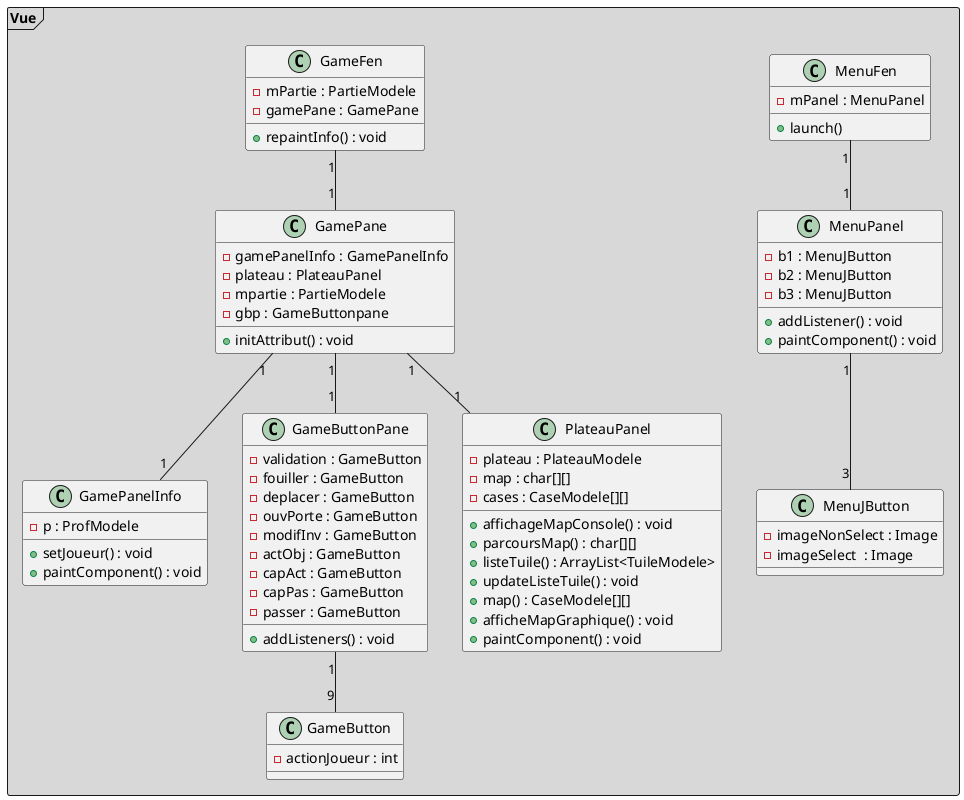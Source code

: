 @startuml

Package "Vue" <<Frame>> #D8D8D8 {
    class MenuFen {
      - mPanel : MenuPanel
      + launch()
    }
    class MenuPanel{
      - b1 : MenuJButton
      - b2 : MenuJButton
      - b3 : MenuJButton
      + addListener() : void
      + paintComponent() : void
    }
    class MenuJButton{
      - imageNonSelect : Image
      - imageSelect  : Image
    }
    class GameFen{
      - mPartie : PartieModele
      - gamePane : GamePane
      + repaintInfo() : void
    }
    class GamePane {
      - gamePanelInfo : GamePanelInfo
      - plateau : PlateauPanel
      - mpartie : PartieModele
      - gbp : GameButtonpane
      + initAttribut() : void
    }
    class GamePanelInfo{
      - p : ProfModele
      + setJoueur() : void
      + paintComponent() : void
    }
    class GameButtonPane{
      - validation : GameButton
      - fouiller : GameButton
      - deplacer : GameButton
      - ouvPorte : GameButton
      - modifInv : GameButton
      - actObj : GameButton
      - capAct : GameButton
      - capPas : GameButton
      - passer : GameButton
      + addListeners() : void
    }
    class GameButton{
      - actionJoueur : int
    }

    class PlateauPanel{
      - plateau : PlateauModele
      - map : char[][]
      - cases : CaseModele[][]
      + affichageMapConsole() : void
      + parcoursMap() : char[][]
      + listeTuile() : ArrayList<TuileModele>
      + updateListeTuile() : void
      + map() : CaseModele[][]
      + afficheMapGraphique() : void
      + paintComponent() : void
    }
}
MenuFen "1" -- "1" MenuPanel
MenuPanel "1" -- "3" MenuJButton
GameFen "1" -- "1" GamePane
GamePane "1" -- "1" PlateauPanel
GamePane "1" -- "1" GamePanelInfo
GamePane "1" -- "1" GameButtonPane
GameButtonPane "1" -- "9" GameButton

@enduml